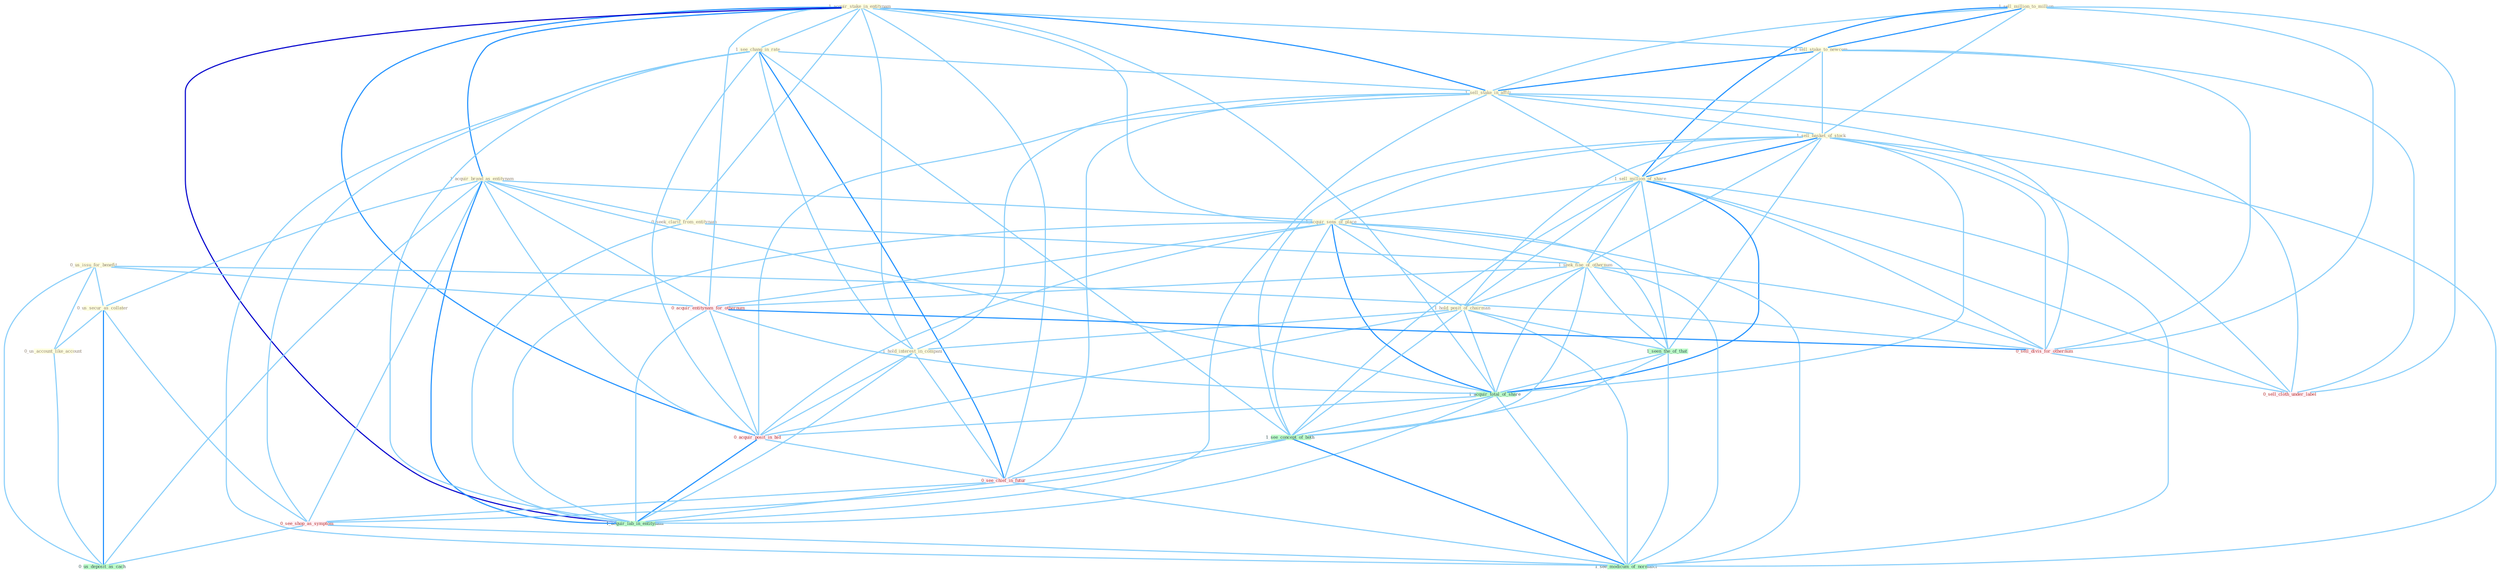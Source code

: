 Graph G{ 
    node
    [shape=polygon,style=filled,width=.5,height=.06,color="#BDFCC9",fixedsize=true,fontsize=4,
    fontcolor="#2f4f4f"];
    {node
    [color="#ffffe0", fontcolor="#8b7d6b"] "1_acquir_stake_in_entitynam " "1_acquir_brand_as_entitynam " "0_us_issu_for_benefit " "1_sell_million_to_million " "0_sell_stake_to_newcom " "1_see_chang_in_rate " "1_sell_stake_in_affili " "1_sell_basket_of_stock " "1_sell_million_of_share " "1_acquir_sens_of_place " "0_seek_clarif_from_entitynam " "1_seek_fine_of_othernum " "0_us_secur_as_collater " "0_us_account_like_account " "1_hold_posit_of_chairman " "1_hold_interest_in_compani "}
{node [color="#fff0f5", fontcolor="#b22222"] "0_acquir_entitynam_for_othernum " "0_sell_divis_for_othernum " "0_sell_cloth_under_label " "0_acquir_posit_in_bid " "0_see_chief_in_futur " "0_see_shop_as_symptom "}
edge [color="#B0E2FF"];

	"1_acquir_stake_in_entitynam " -- "1_acquir_brand_as_entitynam " [w="2", color="#1e90ff" , len=0.8];
	"1_acquir_stake_in_entitynam " -- "0_sell_stake_to_newcom " [w="1", color="#87cefa" ];
	"1_acquir_stake_in_entitynam " -- "1_see_chang_in_rate " [w="1", color="#87cefa" ];
	"1_acquir_stake_in_entitynam " -- "1_sell_stake_in_affili " [w="2", color="#1e90ff" , len=0.8];
	"1_acquir_stake_in_entitynam " -- "1_acquir_sens_of_place " [w="1", color="#87cefa" ];
	"1_acquir_stake_in_entitynam " -- "0_seek_clarif_from_entitynam " [w="1", color="#87cefa" ];
	"1_acquir_stake_in_entitynam " -- "1_hold_interest_in_compani " [w="1", color="#87cefa" ];
	"1_acquir_stake_in_entitynam " -- "0_acquir_entitynam_for_othernum " [w="1", color="#87cefa" ];
	"1_acquir_stake_in_entitynam " -- "1_acquir_total_of_share " [w="1", color="#87cefa" ];
	"1_acquir_stake_in_entitynam " -- "0_acquir_posit_in_bid " [w="2", color="#1e90ff" , len=0.8];
	"1_acquir_stake_in_entitynam " -- "0_see_chief_in_futur " [w="1", color="#87cefa" ];
	"1_acquir_stake_in_entitynam " -- "1_acquir_lab_in_entitynam " [w="3", color="#0000cd" , len=0.6];
	"1_acquir_brand_as_entitynam " -- "1_acquir_sens_of_place " [w="1", color="#87cefa" ];
	"1_acquir_brand_as_entitynam " -- "0_seek_clarif_from_entitynam " [w="1", color="#87cefa" ];
	"1_acquir_brand_as_entitynam " -- "0_us_secur_as_collater " [w="1", color="#87cefa" ];
	"1_acquir_brand_as_entitynam " -- "0_acquir_entitynam_for_othernum " [w="1", color="#87cefa" ];
	"1_acquir_brand_as_entitynam " -- "1_acquir_total_of_share " [w="1", color="#87cefa" ];
	"1_acquir_brand_as_entitynam " -- "0_acquir_posit_in_bid " [w="1", color="#87cefa" ];
	"1_acquir_brand_as_entitynam " -- "0_see_shop_as_symptom " [w="1", color="#87cefa" ];
	"1_acquir_brand_as_entitynam " -- "1_acquir_lab_in_entitynam " [w="2", color="#1e90ff" , len=0.8];
	"1_acquir_brand_as_entitynam " -- "0_us_deposit_as_cach " [w="1", color="#87cefa" ];
	"0_us_issu_for_benefit " -- "0_us_secur_as_collater " [w="1", color="#87cefa" ];
	"0_us_issu_for_benefit " -- "0_us_account_like_account " [w="1", color="#87cefa" ];
	"0_us_issu_for_benefit " -- "0_acquir_entitynam_for_othernum " [w="1", color="#87cefa" ];
	"0_us_issu_for_benefit " -- "0_sell_divis_for_othernum " [w="1", color="#87cefa" ];
	"0_us_issu_for_benefit " -- "0_us_deposit_as_cach " [w="1", color="#87cefa" ];
	"1_sell_million_to_million " -- "0_sell_stake_to_newcom " [w="2", color="#1e90ff" , len=0.8];
	"1_sell_million_to_million " -- "1_sell_stake_in_affili " [w="1", color="#87cefa" ];
	"1_sell_million_to_million " -- "1_sell_basket_of_stock " [w="1", color="#87cefa" ];
	"1_sell_million_to_million " -- "1_sell_million_of_share " [w="2", color="#1e90ff" , len=0.8];
	"1_sell_million_to_million " -- "0_sell_divis_for_othernum " [w="1", color="#87cefa" ];
	"1_sell_million_to_million " -- "0_sell_cloth_under_label " [w="1", color="#87cefa" ];
	"0_sell_stake_to_newcom " -- "1_sell_stake_in_affili " [w="2", color="#1e90ff" , len=0.8];
	"0_sell_stake_to_newcom " -- "1_sell_basket_of_stock " [w="1", color="#87cefa" ];
	"0_sell_stake_to_newcom " -- "1_sell_million_of_share " [w="1", color="#87cefa" ];
	"0_sell_stake_to_newcom " -- "0_sell_divis_for_othernum " [w="1", color="#87cefa" ];
	"0_sell_stake_to_newcom " -- "0_sell_cloth_under_label " [w="1", color="#87cefa" ];
	"1_see_chang_in_rate " -- "1_sell_stake_in_affili " [w="1", color="#87cefa" ];
	"1_see_chang_in_rate " -- "1_hold_interest_in_compani " [w="1", color="#87cefa" ];
	"1_see_chang_in_rate " -- "0_acquir_posit_in_bid " [w="1", color="#87cefa" ];
	"1_see_chang_in_rate " -- "1_see_concept_of_both " [w="1", color="#87cefa" ];
	"1_see_chang_in_rate " -- "0_see_chief_in_futur " [w="2", color="#1e90ff" , len=0.8];
	"1_see_chang_in_rate " -- "0_see_shop_as_symptom " [w="1", color="#87cefa" ];
	"1_see_chang_in_rate " -- "1_acquir_lab_in_entitynam " [w="1", color="#87cefa" ];
	"1_see_chang_in_rate " -- "1_see_modicum_of_normalci " [w="1", color="#87cefa" ];
	"1_sell_stake_in_affili " -- "1_sell_basket_of_stock " [w="1", color="#87cefa" ];
	"1_sell_stake_in_affili " -- "1_sell_million_of_share " [w="1", color="#87cefa" ];
	"1_sell_stake_in_affili " -- "1_hold_interest_in_compani " [w="1", color="#87cefa" ];
	"1_sell_stake_in_affili " -- "0_sell_divis_for_othernum " [w="1", color="#87cefa" ];
	"1_sell_stake_in_affili " -- "0_sell_cloth_under_label " [w="1", color="#87cefa" ];
	"1_sell_stake_in_affili " -- "0_acquir_posit_in_bid " [w="1", color="#87cefa" ];
	"1_sell_stake_in_affili " -- "0_see_chief_in_futur " [w="1", color="#87cefa" ];
	"1_sell_stake_in_affili " -- "1_acquir_lab_in_entitynam " [w="1", color="#87cefa" ];
	"1_sell_basket_of_stock " -- "1_sell_million_of_share " [w="2", color="#1e90ff" , len=0.8];
	"1_sell_basket_of_stock " -- "1_acquir_sens_of_place " [w="1", color="#87cefa" ];
	"1_sell_basket_of_stock " -- "1_seek_fine_of_othernum " [w="1", color="#87cefa" ];
	"1_sell_basket_of_stock " -- "1_hold_posit_of_chairman " [w="1", color="#87cefa" ];
	"1_sell_basket_of_stock " -- "1_seen_the_of_that " [w="1", color="#87cefa" ];
	"1_sell_basket_of_stock " -- "0_sell_divis_for_othernum " [w="1", color="#87cefa" ];
	"1_sell_basket_of_stock " -- "1_acquir_total_of_share " [w="1", color="#87cefa" ];
	"1_sell_basket_of_stock " -- "0_sell_cloth_under_label " [w="1", color="#87cefa" ];
	"1_sell_basket_of_stock " -- "1_see_concept_of_both " [w="1", color="#87cefa" ];
	"1_sell_basket_of_stock " -- "1_see_modicum_of_normalci " [w="1", color="#87cefa" ];
	"1_sell_million_of_share " -- "1_acquir_sens_of_place " [w="1", color="#87cefa" ];
	"1_sell_million_of_share " -- "1_seek_fine_of_othernum " [w="1", color="#87cefa" ];
	"1_sell_million_of_share " -- "1_hold_posit_of_chairman " [w="1", color="#87cefa" ];
	"1_sell_million_of_share " -- "1_seen_the_of_that " [w="1", color="#87cefa" ];
	"1_sell_million_of_share " -- "0_sell_divis_for_othernum " [w="1", color="#87cefa" ];
	"1_sell_million_of_share " -- "1_acquir_total_of_share " [w="2", color="#1e90ff" , len=0.8];
	"1_sell_million_of_share " -- "0_sell_cloth_under_label " [w="1", color="#87cefa" ];
	"1_sell_million_of_share " -- "1_see_concept_of_both " [w="1", color="#87cefa" ];
	"1_sell_million_of_share " -- "1_see_modicum_of_normalci " [w="1", color="#87cefa" ];
	"1_acquir_sens_of_place " -- "1_seek_fine_of_othernum " [w="1", color="#87cefa" ];
	"1_acquir_sens_of_place " -- "1_hold_posit_of_chairman " [w="1", color="#87cefa" ];
	"1_acquir_sens_of_place " -- "0_acquir_entitynam_for_othernum " [w="1", color="#87cefa" ];
	"1_acquir_sens_of_place " -- "1_seen_the_of_that " [w="1", color="#87cefa" ];
	"1_acquir_sens_of_place " -- "1_acquir_total_of_share " [w="2", color="#1e90ff" , len=0.8];
	"1_acquir_sens_of_place " -- "0_acquir_posit_in_bid " [w="1", color="#87cefa" ];
	"1_acquir_sens_of_place " -- "1_see_concept_of_both " [w="1", color="#87cefa" ];
	"1_acquir_sens_of_place " -- "1_acquir_lab_in_entitynam " [w="1", color="#87cefa" ];
	"1_acquir_sens_of_place " -- "1_see_modicum_of_normalci " [w="1", color="#87cefa" ];
	"0_seek_clarif_from_entitynam " -- "1_seek_fine_of_othernum " [w="1", color="#87cefa" ];
	"0_seek_clarif_from_entitynam " -- "1_acquir_lab_in_entitynam " [w="1", color="#87cefa" ];
	"1_seek_fine_of_othernum " -- "1_hold_posit_of_chairman " [w="1", color="#87cefa" ];
	"1_seek_fine_of_othernum " -- "0_acquir_entitynam_for_othernum " [w="1", color="#87cefa" ];
	"1_seek_fine_of_othernum " -- "1_seen_the_of_that " [w="1", color="#87cefa" ];
	"1_seek_fine_of_othernum " -- "0_sell_divis_for_othernum " [w="1", color="#87cefa" ];
	"1_seek_fine_of_othernum " -- "1_acquir_total_of_share " [w="1", color="#87cefa" ];
	"1_seek_fine_of_othernum " -- "1_see_concept_of_both " [w="1", color="#87cefa" ];
	"1_seek_fine_of_othernum " -- "1_see_modicum_of_normalci " [w="1", color="#87cefa" ];
	"0_us_secur_as_collater " -- "0_us_account_like_account " [w="1", color="#87cefa" ];
	"0_us_secur_as_collater " -- "0_see_shop_as_symptom " [w="1", color="#87cefa" ];
	"0_us_secur_as_collater " -- "0_us_deposit_as_cach " [w="2", color="#1e90ff" , len=0.8];
	"0_us_account_like_account " -- "0_us_deposit_as_cach " [w="1", color="#87cefa" ];
	"1_hold_posit_of_chairman " -- "1_hold_interest_in_compani " [w="1", color="#87cefa" ];
	"1_hold_posit_of_chairman " -- "1_seen_the_of_that " [w="1", color="#87cefa" ];
	"1_hold_posit_of_chairman " -- "1_acquir_total_of_share " [w="1", color="#87cefa" ];
	"1_hold_posit_of_chairman " -- "0_acquir_posit_in_bid " [w="1", color="#87cefa" ];
	"1_hold_posit_of_chairman " -- "1_see_concept_of_both " [w="1", color="#87cefa" ];
	"1_hold_posit_of_chairman " -- "1_see_modicum_of_normalci " [w="1", color="#87cefa" ];
	"1_hold_interest_in_compani " -- "0_acquir_posit_in_bid " [w="1", color="#87cefa" ];
	"1_hold_interest_in_compani " -- "0_see_chief_in_futur " [w="1", color="#87cefa" ];
	"1_hold_interest_in_compani " -- "1_acquir_lab_in_entitynam " [w="1", color="#87cefa" ];
	"0_acquir_entitynam_for_othernum " -- "0_sell_divis_for_othernum " [w="2", color="#1e90ff" , len=0.8];
	"0_acquir_entitynam_for_othernum " -- "1_acquir_total_of_share " [w="1", color="#87cefa" ];
	"0_acquir_entitynam_for_othernum " -- "0_acquir_posit_in_bid " [w="1", color="#87cefa" ];
	"0_acquir_entitynam_for_othernum " -- "1_acquir_lab_in_entitynam " [w="1", color="#87cefa" ];
	"1_seen_the_of_that " -- "1_acquir_total_of_share " [w="1", color="#87cefa" ];
	"1_seen_the_of_that " -- "1_see_concept_of_both " [w="1", color="#87cefa" ];
	"1_seen_the_of_that " -- "1_see_modicum_of_normalci " [w="1", color="#87cefa" ];
	"0_sell_divis_for_othernum " -- "0_sell_cloth_under_label " [w="1", color="#87cefa" ];
	"1_acquir_total_of_share " -- "0_acquir_posit_in_bid " [w="1", color="#87cefa" ];
	"1_acquir_total_of_share " -- "1_see_concept_of_both " [w="1", color="#87cefa" ];
	"1_acquir_total_of_share " -- "1_acquir_lab_in_entitynam " [w="1", color="#87cefa" ];
	"1_acquir_total_of_share " -- "1_see_modicum_of_normalci " [w="1", color="#87cefa" ];
	"0_acquir_posit_in_bid " -- "0_see_chief_in_futur " [w="1", color="#87cefa" ];
	"0_acquir_posit_in_bid " -- "1_acquir_lab_in_entitynam " [w="2", color="#1e90ff" , len=0.8];
	"1_see_concept_of_both " -- "0_see_chief_in_futur " [w="1", color="#87cefa" ];
	"1_see_concept_of_both " -- "0_see_shop_as_symptom " [w="1", color="#87cefa" ];
	"1_see_concept_of_both " -- "1_see_modicum_of_normalci " [w="2", color="#1e90ff" , len=0.8];
	"0_see_chief_in_futur " -- "0_see_shop_as_symptom " [w="1", color="#87cefa" ];
	"0_see_chief_in_futur " -- "1_acquir_lab_in_entitynam " [w="1", color="#87cefa" ];
	"0_see_chief_in_futur " -- "1_see_modicum_of_normalci " [w="1", color="#87cefa" ];
	"0_see_shop_as_symptom " -- "0_us_deposit_as_cach " [w="1", color="#87cefa" ];
	"0_see_shop_as_symptom " -- "1_see_modicum_of_normalci " [w="1", color="#87cefa" ];
}